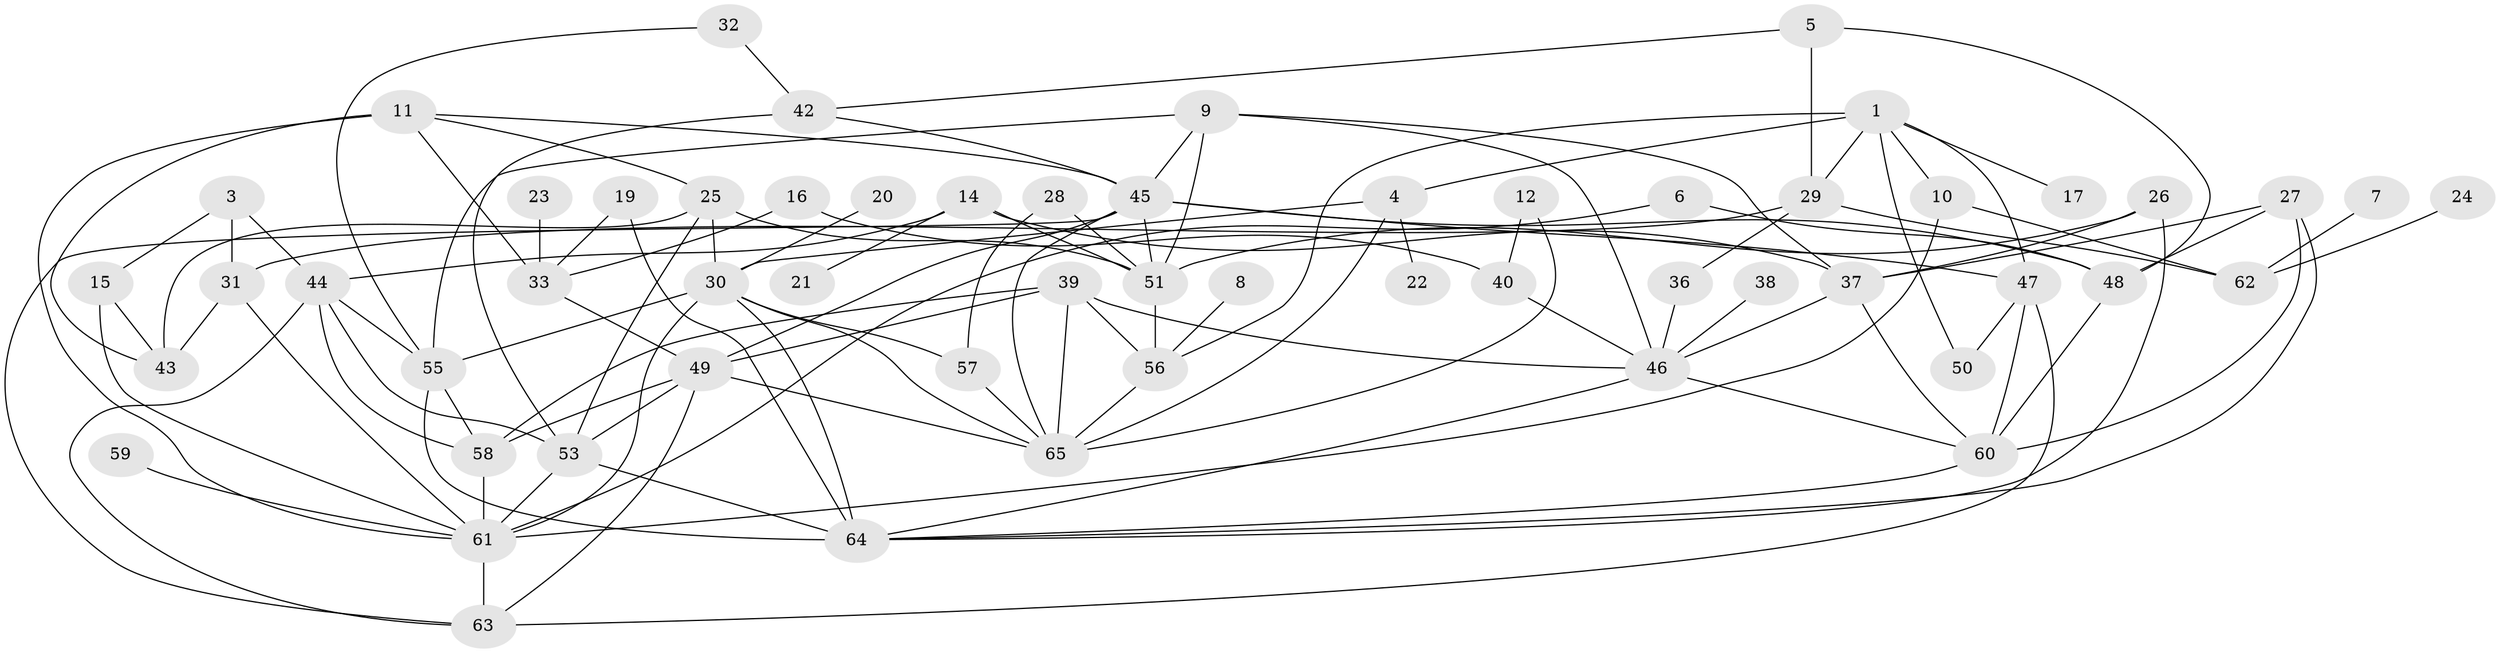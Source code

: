 // original degree distribution, {6: 0.022727272727272728, 2: 0.24242424242424243, 3: 0.22727272727272727, 4: 0.2196969696969697, 5: 0.08333333333333333, 1: 0.12878787878787878, 0: 0.06060606060606061, 7: 0.015151515151515152}
// Generated by graph-tools (version 1.1) at 2025/49/03/09/25 03:49:09]
// undirected, 57 vertices, 116 edges
graph export_dot {
graph [start="1"]
  node [color=gray90,style=filled];
  1;
  3;
  4;
  5;
  6;
  7;
  8;
  9;
  10;
  11;
  12;
  14;
  15;
  16;
  17;
  19;
  20;
  21;
  22;
  23;
  24;
  25;
  26;
  27;
  28;
  29;
  30;
  31;
  32;
  33;
  36;
  37;
  38;
  39;
  40;
  42;
  43;
  44;
  45;
  46;
  47;
  48;
  49;
  50;
  51;
  53;
  55;
  56;
  57;
  58;
  59;
  60;
  61;
  62;
  63;
  64;
  65;
  1 -- 4 [weight=1.0];
  1 -- 10 [weight=1.0];
  1 -- 17 [weight=1.0];
  1 -- 29 [weight=1.0];
  1 -- 47 [weight=1.0];
  1 -- 50 [weight=1.0];
  1 -- 56 [weight=1.0];
  3 -- 15 [weight=1.0];
  3 -- 31 [weight=1.0];
  3 -- 44 [weight=1.0];
  4 -- 22 [weight=1.0];
  4 -- 30 [weight=1.0];
  4 -- 65 [weight=1.0];
  5 -- 29 [weight=1.0];
  5 -- 42 [weight=1.0];
  5 -- 48 [weight=1.0];
  6 -- 48 [weight=1.0];
  6 -- 61 [weight=1.0];
  7 -- 62 [weight=1.0];
  8 -- 56 [weight=1.0];
  9 -- 37 [weight=1.0];
  9 -- 45 [weight=1.0];
  9 -- 46 [weight=1.0];
  9 -- 51 [weight=1.0];
  9 -- 55 [weight=1.0];
  10 -- 61 [weight=1.0];
  10 -- 62 [weight=1.0];
  11 -- 25 [weight=1.0];
  11 -- 33 [weight=1.0];
  11 -- 43 [weight=1.0];
  11 -- 45 [weight=1.0];
  11 -- 61 [weight=1.0];
  12 -- 40 [weight=1.0];
  12 -- 65 [weight=1.0];
  14 -- 21 [weight=1.0];
  14 -- 37 [weight=1.0];
  14 -- 44 [weight=1.0];
  14 -- 51 [weight=1.0];
  15 -- 43 [weight=1.0];
  15 -- 61 [weight=1.0];
  16 -- 33 [weight=1.0];
  16 -- 40 [weight=1.0];
  19 -- 33 [weight=1.0];
  19 -- 64 [weight=1.0];
  20 -- 30 [weight=1.0];
  23 -- 33 [weight=1.0];
  24 -- 62 [weight=1.0];
  25 -- 30 [weight=1.0];
  25 -- 43 [weight=1.0];
  25 -- 51 [weight=1.0];
  25 -- 53 [weight=1.0];
  26 -- 37 [weight=1.0];
  26 -- 51 [weight=1.0];
  26 -- 64 [weight=1.0];
  27 -- 37 [weight=1.0];
  27 -- 48 [weight=1.0];
  27 -- 60 [weight=1.0];
  27 -- 64 [weight=1.0];
  28 -- 51 [weight=1.0];
  28 -- 57 [weight=1.0];
  29 -- 31 [weight=1.0];
  29 -- 36 [weight=1.0];
  29 -- 62 [weight=1.0];
  30 -- 55 [weight=1.0];
  30 -- 57 [weight=1.0];
  30 -- 61 [weight=1.0];
  30 -- 64 [weight=1.0];
  30 -- 65 [weight=1.0];
  31 -- 43 [weight=1.0];
  31 -- 61 [weight=1.0];
  32 -- 42 [weight=1.0];
  32 -- 55 [weight=1.0];
  33 -- 49 [weight=1.0];
  36 -- 46 [weight=1.0];
  37 -- 46 [weight=1.0];
  37 -- 60 [weight=1.0];
  38 -- 46 [weight=1.0];
  39 -- 46 [weight=1.0];
  39 -- 49 [weight=1.0];
  39 -- 56 [weight=1.0];
  39 -- 58 [weight=1.0];
  39 -- 65 [weight=1.0];
  40 -- 46 [weight=1.0];
  42 -- 45 [weight=1.0];
  42 -- 53 [weight=1.0];
  44 -- 53 [weight=1.0];
  44 -- 55 [weight=1.0];
  44 -- 58 [weight=1.0];
  44 -- 63 [weight=1.0];
  45 -- 47 [weight=1.0];
  45 -- 48 [weight=1.0];
  45 -- 49 [weight=1.0];
  45 -- 51 [weight=1.0];
  45 -- 63 [weight=1.0];
  45 -- 65 [weight=1.0];
  46 -- 60 [weight=1.0];
  46 -- 64 [weight=1.0];
  47 -- 50 [weight=1.0];
  47 -- 60 [weight=1.0];
  47 -- 63 [weight=1.0];
  48 -- 60 [weight=1.0];
  49 -- 53 [weight=1.0];
  49 -- 58 [weight=1.0];
  49 -- 63 [weight=1.0];
  49 -- 65 [weight=1.0];
  51 -- 56 [weight=1.0];
  53 -- 61 [weight=1.0];
  53 -- 64 [weight=1.0];
  55 -- 58 [weight=1.0];
  55 -- 64 [weight=2.0];
  56 -- 65 [weight=1.0];
  57 -- 65 [weight=1.0];
  58 -- 61 [weight=1.0];
  59 -- 61 [weight=1.0];
  60 -- 64 [weight=1.0];
  61 -- 63 [weight=1.0];
}

